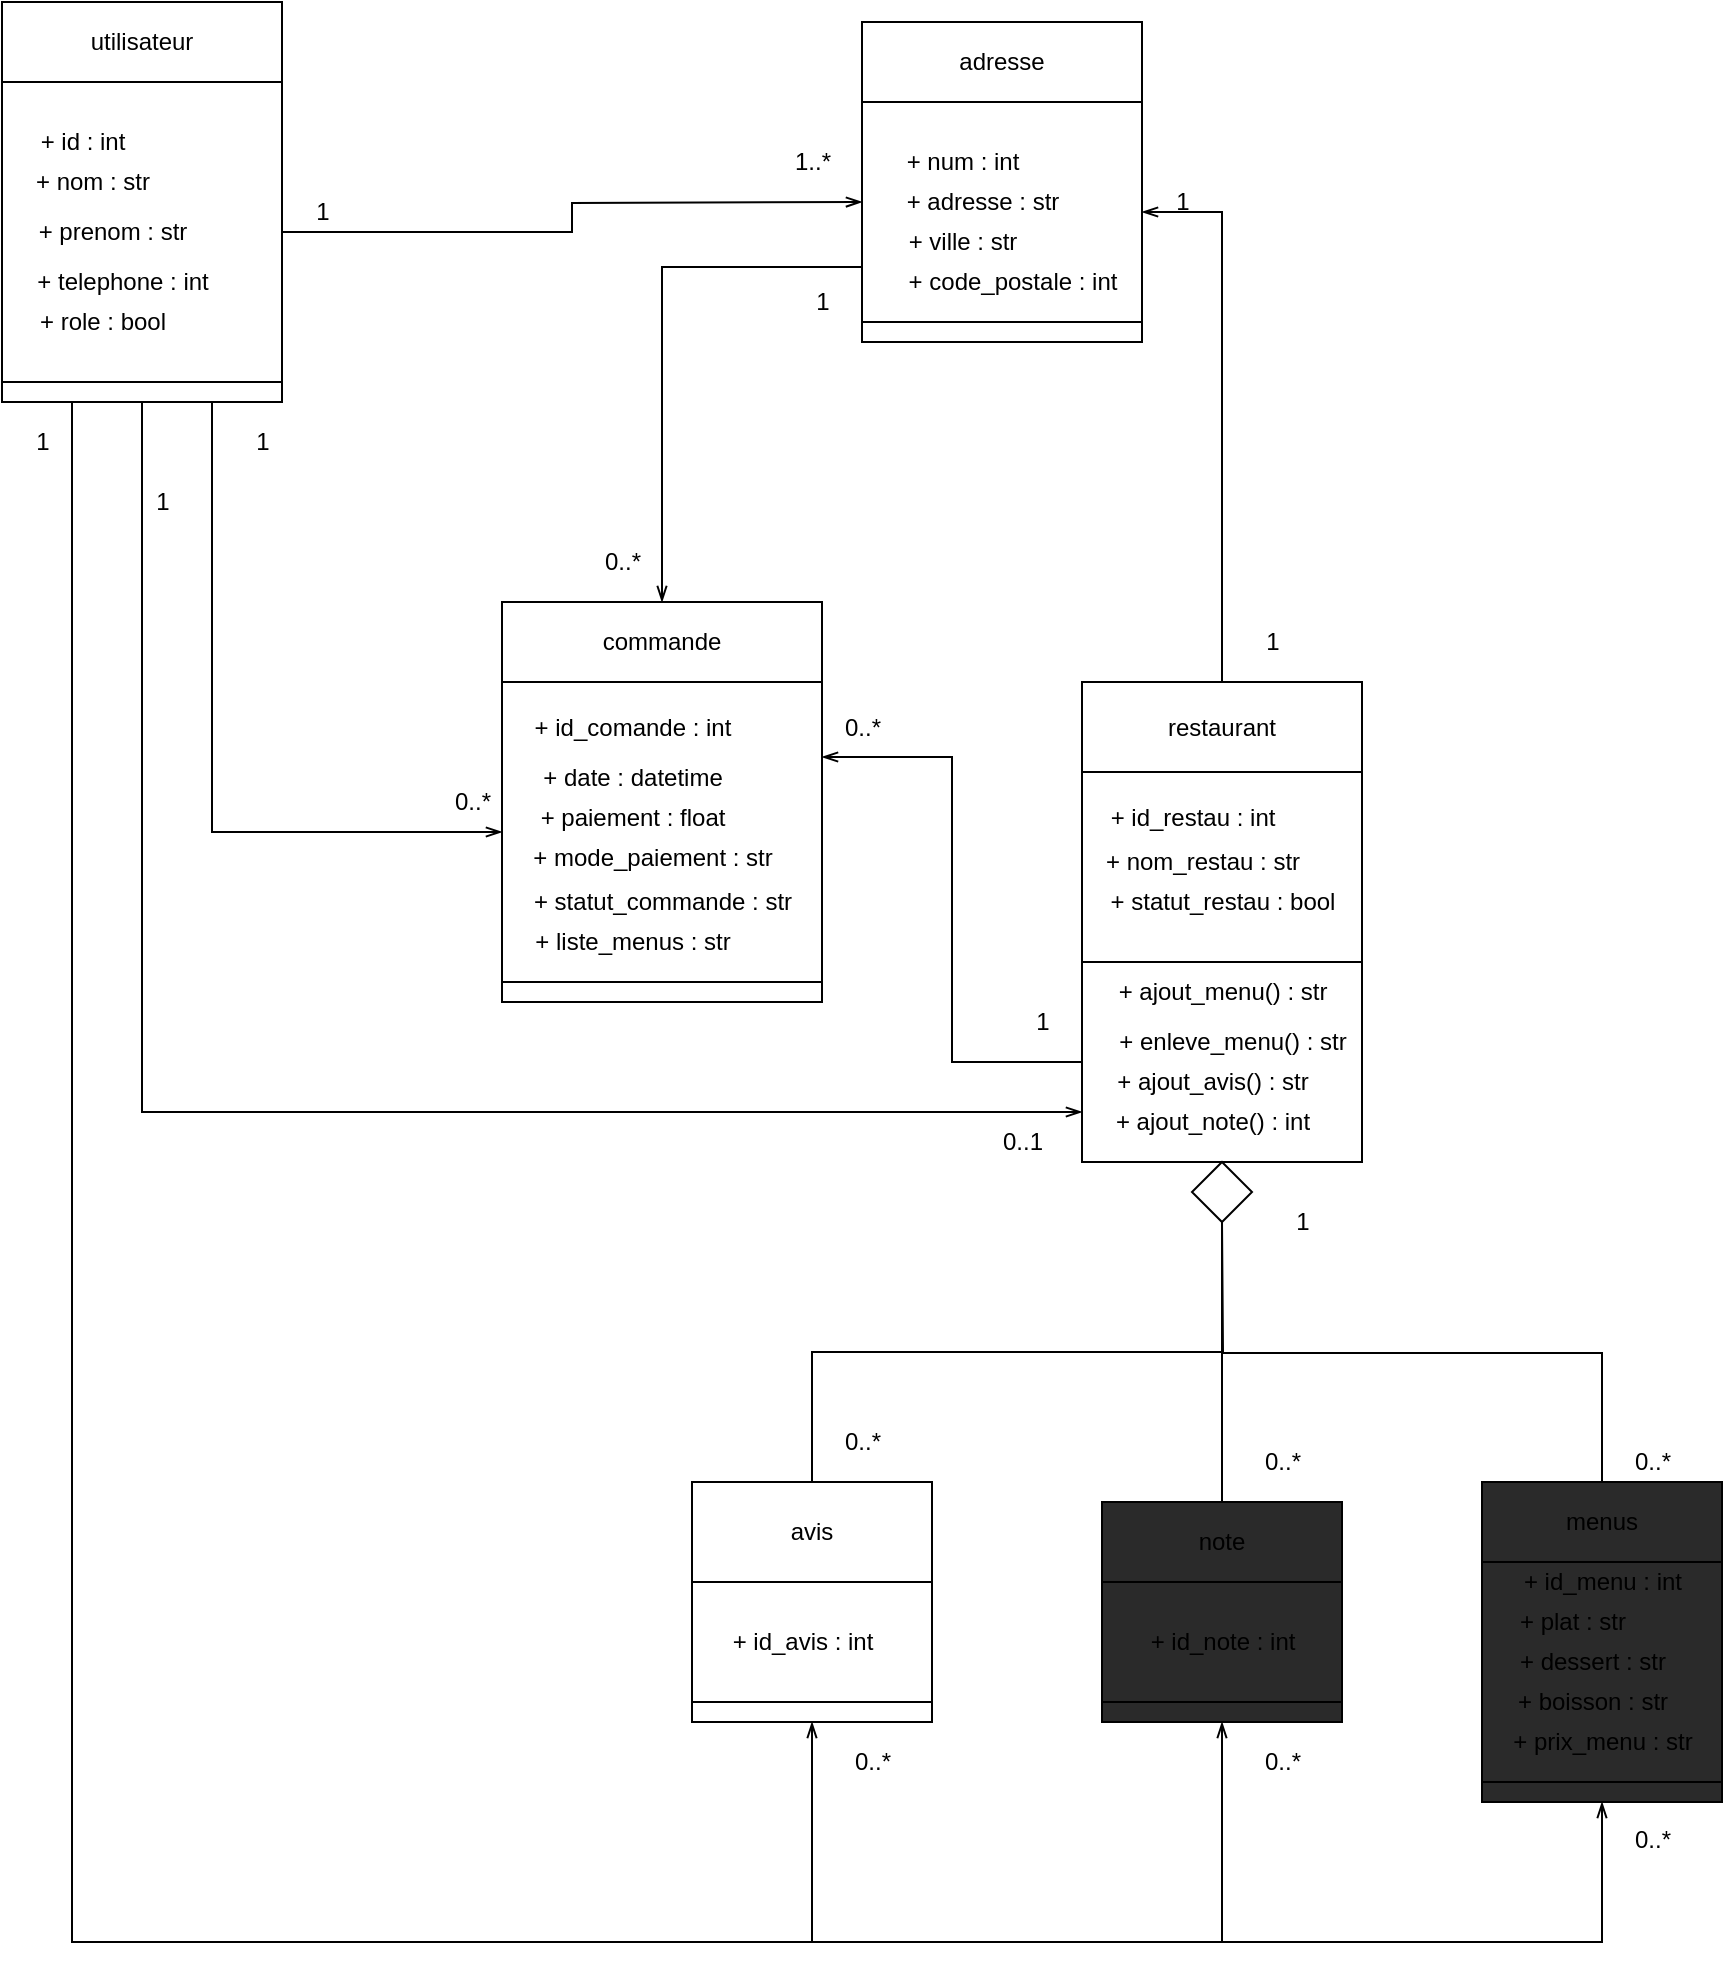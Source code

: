 <mxfile>
    <diagram id="k7jCOorFeI-6vmAFBIDb" name="Page-1">
        <mxGraphModel dx="740" dy="574" grid="1" gridSize="10" guides="1" tooltips="1" connect="1" arrows="1" fold="1" page="1" pageScale="1" pageWidth="827" pageHeight="1169" math="0" shadow="0">
            <root>
                <mxCell id="0"/>
                <mxCell id="1" parent="0"/>
                <mxCell id="32" value="" style="rounded=0;whiteSpace=wrap;html=1;" parent="1" vertex="1">
                    <mxGeometry x="310" y="600" width="160" height="150" as="geometry"/>
                </mxCell>
                <mxCell id="29" value="" style="rounded=0;whiteSpace=wrap;html=1;" parent="1" vertex="1">
                    <mxGeometry x="600" y="640" width="140" height="100" as="geometry"/>
                </mxCell>
                <mxCell id="27" value="" style="rounded=0;whiteSpace=wrap;html=1;" parent="1" vertex="1">
                    <mxGeometry x="490" y="310" width="140" height="110" as="geometry"/>
                </mxCell>
                <mxCell id="31" value="" style="rounded=0;whiteSpace=wrap;html=1;" parent="1" vertex="1">
                    <mxGeometry x="310" y="750" width="160" height="10" as="geometry"/>
                </mxCell>
                <mxCell id="46" style="edgeStyle=orthogonalEdgeStyle;rounded=0;orthogonalLoop=1;jettySize=auto;html=1;entryX=1;entryY=0.25;entryDx=0;entryDy=0;endArrow=openThin;endFill=0;" parent="1" source="28" target="32" edge="1">
                    <mxGeometry relative="1" as="geometry"/>
                </mxCell>
                <mxCell id="28" value="" style="rounded=0;whiteSpace=wrap;html=1;" parent="1" vertex="1">
                    <mxGeometry x="600" y="740" width="140" height="100" as="geometry"/>
                </mxCell>
                <mxCell id="44" style="edgeStyle=orthogonalEdgeStyle;rounded=0;orthogonalLoop=1;jettySize=auto;html=1;exitX=0;exitY=0.75;exitDx=0;exitDy=0;endArrow=openThin;endFill=0;" parent="1" source="27" target="33" edge="1">
                    <mxGeometry relative="1" as="geometry"/>
                </mxCell>
                <mxCell id="26" value="" style="rounded=0;whiteSpace=wrap;html=1;" parent="1" vertex="1">
                    <mxGeometry x="490" y="420" width="140" height="10" as="geometry"/>
                </mxCell>
                <mxCell id="2" value="utilisateur" style="rounded=0;whiteSpace=wrap;html=1;" parent="1" vertex="1">
                    <mxGeometry x="60" y="260" width="140" height="40" as="geometry"/>
                </mxCell>
                <mxCell id="3" value="" style="rounded=0;whiteSpace=wrap;html=1;" parent="1" vertex="1">
                    <mxGeometry x="60" y="300" width="140" height="150" as="geometry"/>
                </mxCell>
                <mxCell id="41" style="edgeStyle=orthogonalEdgeStyle;rounded=0;orthogonalLoop=1;jettySize=auto;html=1;exitX=0.75;exitY=1;exitDx=0;exitDy=0;entryX=0;entryY=0.5;entryDx=0;entryDy=0;endArrow=openThin;endFill=0;" parent="1" source="4" target="32" edge="1">
                    <mxGeometry relative="1" as="geometry"/>
                </mxCell>
                <mxCell id="42" style="edgeStyle=orthogonalEdgeStyle;rounded=0;orthogonalLoop=1;jettySize=auto;html=1;exitX=0.5;exitY=1;exitDx=0;exitDy=0;entryX=0;entryY=0.75;entryDx=0;entryDy=0;endArrow=openThin;endFill=0;" parent="1" source="4" target="28" edge="1">
                    <mxGeometry relative="1" as="geometry"/>
                </mxCell>
                <mxCell id="43" style="edgeStyle=orthogonalEdgeStyle;rounded=0;orthogonalLoop=1;jettySize=auto;html=1;exitX=1;exitY=0.5;exitDx=0;exitDy=0;endArrow=openThin;endFill=0;" parent="1" source="3" edge="1">
                    <mxGeometry relative="1" as="geometry">
                        <mxPoint x="490" y="360" as="targetPoint"/>
                    </mxGeometry>
                </mxCell>
                <mxCell id="87" style="edgeStyle=orthogonalEdgeStyle;rounded=0;orthogonalLoop=1;jettySize=auto;html=1;exitX=0.25;exitY=1;exitDx=0;exitDy=0;entryX=0.5;entryY=1;entryDx=0;entryDy=0;endArrow=openThin;endFill=0;strokeWidth=1;" edge="1" parent="1" source="4" target="59">
                    <mxGeometry relative="1" as="geometry">
                        <Array as="points">
                            <mxPoint x="95" y="1230"/>
                            <mxPoint x="465" y="1230"/>
                        </Array>
                    </mxGeometry>
                </mxCell>
                <mxCell id="90" style="edgeStyle=orthogonalEdgeStyle;rounded=0;orthogonalLoop=1;jettySize=auto;html=1;exitX=0.25;exitY=1;exitDx=0;exitDy=0;entryX=0.5;entryY=1;entryDx=0;entryDy=0;endArrow=openThin;endFill=0;strokeWidth=1;" edge="1" parent="1" source="4" target="72">
                    <mxGeometry relative="1" as="geometry">
                        <Array as="points">
                            <mxPoint x="95" y="1230"/>
                            <mxPoint x="670" y="1230"/>
                        </Array>
                    </mxGeometry>
                </mxCell>
                <mxCell id="91" style="edgeStyle=orthogonalEdgeStyle;rounded=0;orthogonalLoop=1;jettySize=auto;html=1;exitX=0.25;exitY=1;exitDx=0;exitDy=0;entryX=0.5;entryY=1;entryDx=0;entryDy=0;endArrow=openThin;endFill=0;strokeWidth=1;" edge="1" parent="1" source="4" target="77">
                    <mxGeometry relative="1" as="geometry">
                        <Array as="points">
                            <mxPoint x="95" y="1230"/>
                            <mxPoint x="860" y="1230"/>
                        </Array>
                    </mxGeometry>
                </mxCell>
                <mxCell id="4" value="" style="rounded=0;whiteSpace=wrap;html=1;" parent="1" vertex="1">
                    <mxGeometry x="60" y="450" width="140" height="10" as="geometry"/>
                </mxCell>
                <mxCell id="5" value="+ nom : str" style="text;html=1;align=center;verticalAlign=middle;resizable=0;points=[];autosize=1;strokeColor=none;" parent="1" vertex="1">
                    <mxGeometry x="70" y="340" width="70" height="20" as="geometry"/>
                </mxCell>
                <mxCell id="6" value="+ id : int" style="text;html=1;align=center;verticalAlign=middle;resizable=0;points=[];autosize=1;strokeColor=none;" parent="1" vertex="1">
                    <mxGeometry x="70" y="320" width="60" height="20" as="geometry"/>
                </mxCell>
                <mxCell id="7" value="+ telephone : int" style="text;html=1;align=center;verticalAlign=middle;resizable=0;points=[];autosize=1;strokeColor=none;" parent="1" vertex="1">
                    <mxGeometry x="70" y="390" width="100" height="20" as="geometry"/>
                </mxCell>
                <mxCell id="9" value="+ prenom : str" style="text;html=1;align=center;verticalAlign=middle;resizable=0;points=[];autosize=1;strokeColor=none;" parent="1" vertex="1">
                    <mxGeometry x="70" y="365" width="90" height="20" as="geometry"/>
                </mxCell>
                <mxCell id="10" value="+ role : bool" style="text;html=1;align=center;verticalAlign=middle;resizable=0;points=[];autosize=1;strokeColor=none;" parent="1" vertex="1">
                    <mxGeometry x="70" y="410" width="80" height="20" as="geometry"/>
                </mxCell>
                <mxCell id="12" value="+ adresse : str" style="text;html=1;align=center;verticalAlign=middle;resizable=0;points=[];autosize=1;strokeColor=none;" parent="1" vertex="1">
                    <mxGeometry x="505" y="350" width="90" height="20" as="geometry"/>
                </mxCell>
                <mxCell id="13" value="+ num : int" style="text;html=1;align=center;verticalAlign=middle;resizable=0;points=[];autosize=1;strokeColor=none;" parent="1" vertex="1">
                    <mxGeometry x="505" y="330" width="70" height="20" as="geometry"/>
                </mxCell>
                <mxCell id="14" value="+ code_postale : int" style="text;html=1;align=center;verticalAlign=middle;resizable=0;points=[];autosize=1;strokeColor=none;" parent="1" vertex="1">
                    <mxGeometry x="505" y="390" width="120" height="20" as="geometry"/>
                </mxCell>
                <mxCell id="15" value="+ ville : str" style="text;html=1;align=center;verticalAlign=middle;resizable=0;points=[];autosize=1;strokeColor=none;" parent="1" vertex="1">
                    <mxGeometry x="505" y="370" width="70" height="20" as="geometry"/>
                </mxCell>
                <mxCell id="18" value="+ ajout_menu() : str" style="text;html=1;align=center;verticalAlign=middle;resizable=0;points=[];autosize=1;strokeColor=none;" parent="1" vertex="1">
                    <mxGeometry x="610" y="745" width="120" height="20" as="geometry"/>
                </mxCell>
                <mxCell id="20" value="+ statut_commande : str" style="text;html=1;align=center;verticalAlign=middle;resizable=0;points=[];autosize=1;strokeColor=none;" parent="1" vertex="1">
                    <mxGeometry x="320" y="700" width="140" height="20" as="geometry"/>
                </mxCell>
                <mxCell id="22" value="+ ajout_note() : int" style="text;html=1;align=center;verticalAlign=middle;resizable=0;points=[];autosize=1;strokeColor=none;" parent="1" vertex="1">
                    <mxGeometry x="610" y="810" width="110" height="20" as="geometry"/>
                </mxCell>
                <mxCell id="23" value="+ ajout_avis() : str" style="text;html=1;align=center;verticalAlign=middle;resizable=0;points=[];autosize=1;strokeColor=none;" parent="1" vertex="1">
                    <mxGeometry x="610" y="790" width="110" height="20" as="geometry"/>
                </mxCell>
                <mxCell id="24" value="+ enleve_menu() : str" style="text;html=1;align=center;verticalAlign=middle;resizable=0;points=[];autosize=1;strokeColor=none;" parent="1" vertex="1">
                    <mxGeometry x="610" y="770" width="130" height="20" as="geometry"/>
                </mxCell>
                <mxCell id="25" value="adresse" style="rounded=0;whiteSpace=wrap;html=1;" parent="1" vertex="1">
                    <mxGeometry x="490" y="270" width="140" height="40" as="geometry"/>
                </mxCell>
                <mxCell id="45" style="edgeStyle=orthogonalEdgeStyle;rounded=0;orthogonalLoop=1;jettySize=auto;html=1;exitX=0.5;exitY=0;exitDx=0;exitDy=0;entryX=1;entryY=0.5;entryDx=0;entryDy=0;endArrow=openThin;endFill=0;" parent="1" source="30" target="27" edge="1">
                    <mxGeometry relative="1" as="geometry"/>
                </mxCell>
                <mxCell id="30" value="restaurant" style="rounded=0;whiteSpace=wrap;html=1;" parent="1" vertex="1">
                    <mxGeometry x="600" y="600" width="140" height="45" as="geometry"/>
                </mxCell>
                <mxCell id="33" value="commande" style="rounded=0;whiteSpace=wrap;html=1;" parent="1" vertex="1">
                    <mxGeometry x="310" y="560" width="160" height="40" as="geometry"/>
                </mxCell>
                <mxCell id="34" value="+ paiement : float" style="text;html=1;align=center;verticalAlign=middle;resizable=0;points=[];autosize=1;strokeColor=none;" parent="1" vertex="1">
                    <mxGeometry x="320" y="657.5" width="110" height="20" as="geometry"/>
                </mxCell>
                <mxCell id="35" value="1" style="text;html=1;align=center;verticalAlign=middle;resizable=0;points=[];autosize=1;strokeColor=none;" parent="1" vertex="1">
                    <mxGeometry x="685" y="570" width="20" height="20" as="geometry"/>
                </mxCell>
                <mxCell id="36" value="1" style="text;html=1;align=center;verticalAlign=middle;resizable=0;points=[];autosize=1;strokeColor=none;" parent="1" vertex="1">
                    <mxGeometry x="180" y="470" width="20" height="20" as="geometry"/>
                </mxCell>
                <mxCell id="37" value="1" style="text;html=1;align=center;verticalAlign=middle;resizable=0;points=[];autosize=1;strokeColor=none;" parent="1" vertex="1">
                    <mxGeometry x="210" y="355" width="20" height="20" as="geometry"/>
                </mxCell>
                <mxCell id="38" value="+ statut_restau : bool" style="text;html=1;align=center;verticalAlign=middle;resizable=0;points=[];autosize=1;strokeColor=none;" parent="1" vertex="1">
                    <mxGeometry x="605" y="700" width="130" height="20" as="geometry"/>
                </mxCell>
                <mxCell id="39" value="+ date : datetime" style="text;html=1;align=center;verticalAlign=middle;resizable=0;points=[];autosize=1;strokeColor=none;" parent="1" vertex="1">
                    <mxGeometry x="320" y="637.5" width="110" height="20" as="geometry"/>
                </mxCell>
                <mxCell id="40" value="+ mode_paiement : str" style="text;html=1;align=center;verticalAlign=middle;resizable=0;points=[];autosize=1;strokeColor=none;" parent="1" vertex="1">
                    <mxGeometry x="315" y="677.5" width="140" height="20" as="geometry"/>
                </mxCell>
                <mxCell id="47" value="0..*" style="text;html=1;align=center;verticalAlign=middle;resizable=0;points=[];autosize=1;strokeColor=none;" parent="1" vertex="1">
                    <mxGeometry x="280" y="650" width="30" height="20" as="geometry"/>
                </mxCell>
                <mxCell id="48" value="1" style="text;html=1;align=center;verticalAlign=middle;resizable=0;points=[];autosize=1;strokeColor=none;" parent="1" vertex="1">
                    <mxGeometry x="130" y="500" width="20" height="20" as="geometry"/>
                </mxCell>
                <mxCell id="50" value="1" style="text;html=1;align=center;verticalAlign=middle;resizable=0;points=[];autosize=1;strokeColor=none;" parent="1" vertex="1">
                    <mxGeometry x="570" y="760" width="20" height="20" as="geometry"/>
                </mxCell>
                <mxCell id="51" value="1" style="text;html=1;align=center;verticalAlign=middle;resizable=0;points=[];autosize=1;strokeColor=none;" parent="1" vertex="1">
                    <mxGeometry x="460" y="400" width="20" height="20" as="geometry"/>
                </mxCell>
                <mxCell id="52" value="1..*" style="text;html=1;align=center;verticalAlign=middle;resizable=0;points=[];autosize=1;strokeColor=none;" parent="1" vertex="1">
                    <mxGeometry x="450" y="330" width="30" height="20" as="geometry"/>
                </mxCell>
                <mxCell id="53" value="0..*" style="text;html=1;align=center;verticalAlign=middle;resizable=0;points=[];autosize=1;strokeColor=none;" parent="1" vertex="1">
                    <mxGeometry x="355" y="530" width="30" height="20" as="geometry"/>
                </mxCell>
                <mxCell id="54" value="0..*" style="text;html=1;align=center;verticalAlign=middle;resizable=0;points=[];autosize=1;strokeColor=none;" parent="1" vertex="1">
                    <mxGeometry x="475" y="612.5" width="30" height="20" as="geometry"/>
                </mxCell>
                <mxCell id="55" value="1" style="text;html=1;align=center;verticalAlign=middle;resizable=0;points=[];autosize=1;strokeColor=none;" parent="1" vertex="1">
                    <mxGeometry x="640" y="350" width="20" height="20" as="geometry"/>
                </mxCell>
                <mxCell id="56" value="+ id_restau : int" style="text;html=1;align=center;verticalAlign=middle;resizable=0;points=[];autosize=1;strokeColor=none;" parent="1" vertex="1">
                    <mxGeometry x="605" y="657.5" width="100" height="20" as="geometry"/>
                </mxCell>
                <mxCell id="57" value="+ id_comande : int" style="text;html=1;align=center;verticalAlign=middle;resizable=0;points=[];autosize=1;strokeColor=none;" parent="1" vertex="1">
                    <mxGeometry x="320" y="612.5" width="110" height="20" as="geometry"/>
                </mxCell>
                <mxCell id="58" value="+ nom_restau : str" style="text;html=1;align=center;verticalAlign=middle;resizable=0;points=[];autosize=1;strokeColor=none;" parent="1" vertex="1">
                    <mxGeometry x="605" y="680" width="110" height="20" as="geometry"/>
                </mxCell>
                <mxCell id="59" value="" style="rounded=0;whiteSpace=wrap;html=1;" vertex="1" parent="1">
                    <mxGeometry x="405" y="1110" width="120" height="10" as="geometry"/>
                </mxCell>
                <mxCell id="60" value="" style="rounded=0;whiteSpace=wrap;html=1;" vertex="1" parent="1">
                    <mxGeometry x="405" y="1050" width="120" height="60" as="geometry"/>
                </mxCell>
                <mxCell id="61" value="avis" style="rounded=0;whiteSpace=wrap;html=1;" vertex="1" parent="1">
                    <mxGeometry x="405" y="1000" width="120" height="50" as="geometry"/>
                </mxCell>
                <mxCell id="62" value="0..1" style="text;html=1;align=center;verticalAlign=middle;resizable=0;points=[];autosize=1;strokeColor=none;" vertex="1" parent="1">
                    <mxGeometry x="550" y="820" width="40" height="20" as="geometry"/>
                </mxCell>
                <mxCell id="71" style="edgeStyle=orthogonalEdgeStyle;rounded=0;orthogonalLoop=1;jettySize=auto;html=1;exitX=0.5;exitY=1;exitDx=0;exitDy=0;entryX=0.5;entryY=0;entryDx=0;entryDy=0;endArrow=none;endFill=0;strokeWidth=1;" edge="1" parent="1" source="64" target="61">
                    <mxGeometry relative="1" as="geometry"/>
                </mxCell>
                <mxCell id="64" value="" style="rhombus;whiteSpace=wrap;html=1;fillColor=#FFFFFF;" vertex="1" parent="1">
                    <mxGeometry x="655" y="840" width="30" height="30" as="geometry"/>
                </mxCell>
                <mxCell id="72" value="" style="rounded=0;whiteSpace=wrap;html=1;fillColor=#2A2A2A;" vertex="1" parent="1">
                    <mxGeometry x="610" y="1110" width="120" height="10" as="geometry"/>
                </mxCell>
                <mxCell id="75" value="" style="rounded=0;whiteSpace=wrap;html=1;fillColor=#2A2A2A;" vertex="1" parent="1">
                    <mxGeometry x="610" y="1050" width="120" height="60" as="geometry"/>
                </mxCell>
                <mxCell id="80" style="edgeStyle=orthogonalEdgeStyle;rounded=0;orthogonalLoop=1;jettySize=auto;html=1;exitX=0.5;exitY=0;exitDx=0;exitDy=0;entryX=0.5;entryY=1;entryDx=0;entryDy=0;endArrow=none;endFill=0;strokeWidth=1;" edge="1" parent="1" source="76" target="64">
                    <mxGeometry relative="1" as="geometry"/>
                </mxCell>
                <mxCell id="76" value="note" style="rounded=0;whiteSpace=wrap;html=1;fillColor=#2A2A2A;" vertex="1" parent="1">
                    <mxGeometry x="610" y="1010" width="120" height="40" as="geometry"/>
                </mxCell>
                <mxCell id="77" value="" style="rounded=0;whiteSpace=wrap;html=1;fillColor=#2A2A2A;" vertex="1" parent="1">
                    <mxGeometry x="800" y="1150" width="120" height="10" as="geometry"/>
                </mxCell>
                <mxCell id="78" value="" style="rounded=0;whiteSpace=wrap;html=1;fillColor=#2A2A2A;" vertex="1" parent="1">
                    <mxGeometry x="800" y="1040" width="120" height="110" as="geometry"/>
                </mxCell>
                <mxCell id="81" style="edgeStyle=orthogonalEdgeStyle;rounded=0;orthogonalLoop=1;jettySize=auto;html=1;exitX=0.5;exitY=0;exitDx=0;exitDy=0;endArrow=none;endFill=0;strokeWidth=1;" edge="1" parent="1" source="79">
                    <mxGeometry relative="1" as="geometry">
                        <mxPoint x="670" y="870" as="targetPoint"/>
                    </mxGeometry>
                </mxCell>
                <mxCell id="79" value="menus" style="rounded=0;whiteSpace=wrap;html=1;fillColor=#2A2A2A;" vertex="1" parent="1">
                    <mxGeometry x="800" y="1000" width="120" height="40" as="geometry"/>
                </mxCell>
                <mxCell id="82" value="1" style="text;html=1;align=center;verticalAlign=middle;resizable=0;points=[];autosize=1;strokeColor=none;" vertex="1" parent="1">
                    <mxGeometry x="700" y="860" width="20" height="20" as="geometry"/>
                </mxCell>
                <mxCell id="83" value="0..*" style="text;html=1;align=center;verticalAlign=middle;resizable=0;points=[];autosize=1;strokeColor=none;" vertex="1" parent="1">
                    <mxGeometry x="475" y="970" width="30" height="20" as="geometry"/>
                </mxCell>
                <mxCell id="84" value="0..*" style="text;html=1;align=center;verticalAlign=middle;resizable=0;points=[];autosize=1;strokeColor=none;" vertex="1" parent="1">
                    <mxGeometry x="685" y="980" width="30" height="20" as="geometry"/>
                </mxCell>
                <mxCell id="85" value="0..*" style="text;html=1;align=center;verticalAlign=middle;resizable=0;points=[];autosize=1;strokeColor=none;" vertex="1" parent="1">
                    <mxGeometry x="870" y="980" width="30" height="20" as="geometry"/>
                </mxCell>
                <mxCell id="92" value="0..*" style="text;html=1;align=center;verticalAlign=middle;resizable=0;points=[];autosize=1;strokeColor=none;" vertex="1" parent="1">
                    <mxGeometry x="480" y="1130" width="30" height="20" as="geometry"/>
                </mxCell>
                <mxCell id="93" value="0..*" style="text;html=1;align=center;verticalAlign=middle;resizable=0;points=[];autosize=1;strokeColor=none;" vertex="1" parent="1">
                    <mxGeometry x="685" y="1130" width="30" height="20" as="geometry"/>
                </mxCell>
                <mxCell id="94" value="0..*" style="text;html=1;align=center;verticalAlign=middle;resizable=0;points=[];autosize=1;strokeColor=none;" vertex="1" parent="1">
                    <mxGeometry x="870" y="1169" width="30" height="20" as="geometry"/>
                </mxCell>
                <mxCell id="96" value="+ plat : str" style="text;html=1;align=center;verticalAlign=middle;resizable=0;points=[];autosize=1;strokeColor=none;" vertex="1" parent="1">
                    <mxGeometry x="810" y="1060" width="70" height="20" as="geometry"/>
                </mxCell>
                <mxCell id="97" value="+ dessert : str" style="text;html=1;align=center;verticalAlign=middle;resizable=0;points=[];autosize=1;strokeColor=none;" vertex="1" parent="1">
                    <mxGeometry x="810" y="1080" width="90" height="20" as="geometry"/>
                </mxCell>
                <mxCell id="98" value="+ boisson : str" style="text;html=1;align=center;verticalAlign=middle;resizable=0;points=[];autosize=1;strokeColor=none;" vertex="1" parent="1">
                    <mxGeometry x="810" y="1100" width="90" height="20" as="geometry"/>
                </mxCell>
                <mxCell id="99" value="+ id_menu : int" style="text;html=1;align=center;verticalAlign=middle;resizable=0;points=[];autosize=1;strokeColor=none;" vertex="1" parent="1">
                    <mxGeometry x="815" y="1040" width="90" height="20" as="geometry"/>
                </mxCell>
                <mxCell id="100" value="+ id_avis : int" style="text;html=1;align=center;verticalAlign=middle;resizable=0;points=[];autosize=1;strokeColor=none;" vertex="1" parent="1">
                    <mxGeometry x="415" y="1070" width="90" height="20" as="geometry"/>
                </mxCell>
                <mxCell id="101" value="+ id_note : int" style="text;html=1;align=center;verticalAlign=middle;resizable=0;points=[];autosize=1;strokeColor=none;" vertex="1" parent="1">
                    <mxGeometry x="625" y="1070" width="90" height="20" as="geometry"/>
                </mxCell>
                <mxCell id="102" value="+ prix_menu : str" style="text;html=1;align=center;verticalAlign=middle;resizable=0;points=[];autosize=1;strokeColor=none;" vertex="1" parent="1">
                    <mxGeometry x="805" y="1120" width="110" height="20" as="geometry"/>
                </mxCell>
                <mxCell id="103" value="1" style="text;html=1;align=center;verticalAlign=middle;resizable=0;points=[];autosize=1;strokeColor=none;" vertex="1" parent="1">
                    <mxGeometry x="70" y="470" width="20" height="20" as="geometry"/>
                </mxCell>
                <mxCell id="104" value="+ liste_menus : str" style="text;html=1;align=center;verticalAlign=middle;resizable=0;points=[];autosize=1;strokeColor=none;" vertex="1" parent="1">
                    <mxGeometry x="320" y="720" width="110" height="20" as="geometry"/>
                </mxCell>
            </root>
        </mxGraphModel>
    </diagram>
</mxfile>